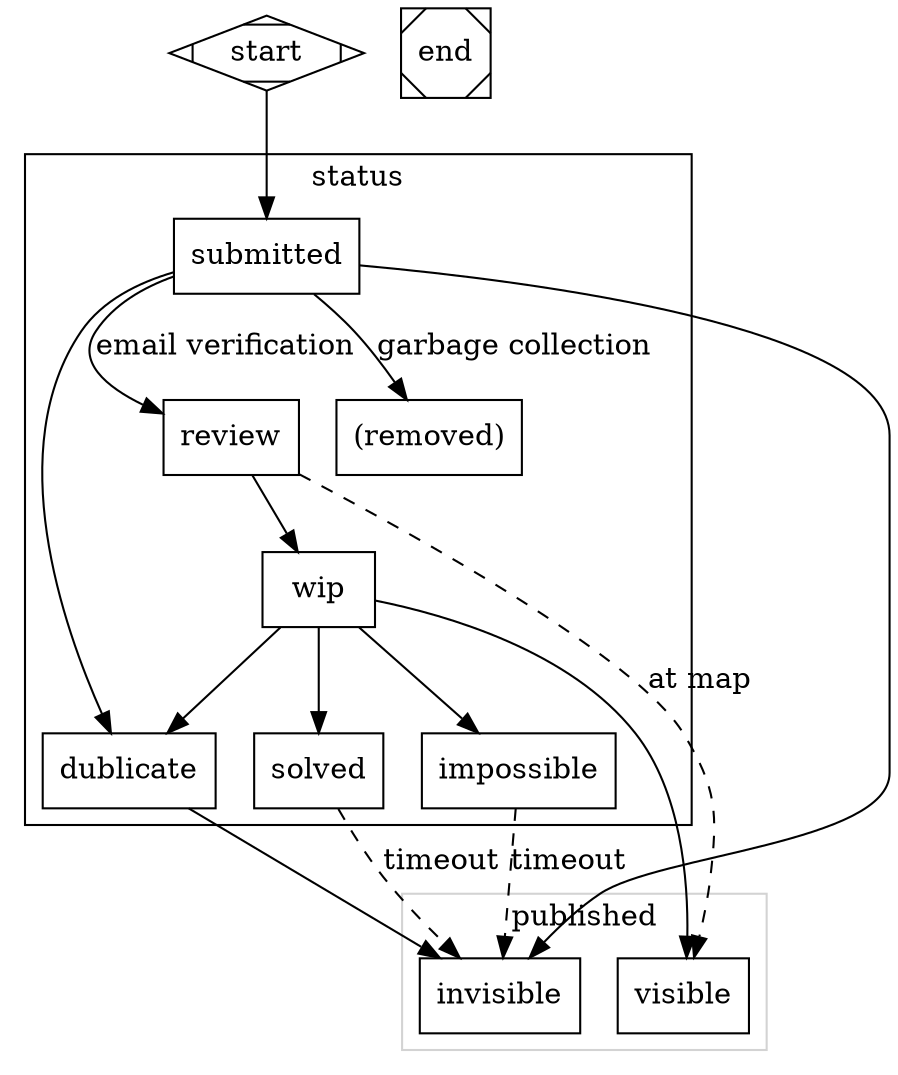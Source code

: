 digraph G {

subgraph cluster_status{
    label="status";
    node [shape=box];
    submitted -> review [label="email verification"];
    review -> wip 
    wip -> solved
    wip -> impossible;
    wip -> dublicate;
    impossible
    dublicate
    submitted -> "(removed)"[label="garbage collection"];
    submitted -> dublicate;
}

subgraph cluster_public{
    label="published"
    node [shape=box];
    submitted -> invisible
    review -> visible [label="at map" style=dashed]
    wip -> visible
    dublicate -> invisible
    solved -> invisible [label="timeout" style=dashed]
    impossible -> invisible [label="timeout" style=dashed]
    color=lightgrey
}

start [shape=Mdiamond];
end [shape=Msquare];
start -> submitted
}
